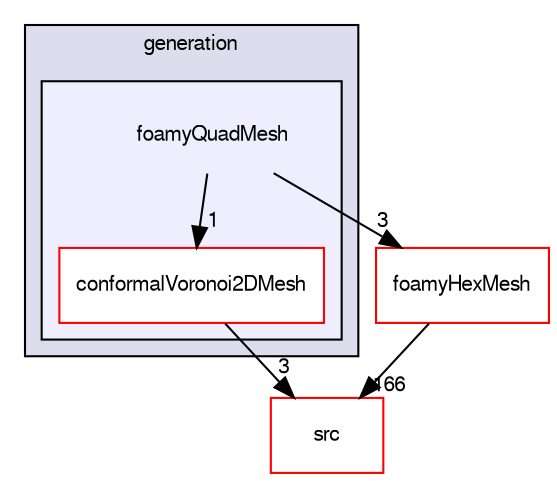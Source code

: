 digraph "applications/utilities/mesh/generation/foamyQuadMesh" {
  bgcolor=transparent;
  compound=true
  node [ fontsize="10", fontname="FreeSans"];
  edge [ labelfontsize="10", labelfontname="FreeSans"];
  subgraph clusterdir_5e38c77784c29cb5c03b448ec3140896 {
    graph [ bgcolor="#ddddee", pencolor="black", label="generation" fontname="FreeSans", fontsize="10", URL="dir_5e38c77784c29cb5c03b448ec3140896.html"]
  subgraph clusterdir_39aa67f7ec899e6cdf9176ded9515da4 {
    graph [ bgcolor="#eeeeff", pencolor="black", label="" URL="dir_39aa67f7ec899e6cdf9176ded9515da4.html"];
    dir_39aa67f7ec899e6cdf9176ded9515da4 [shape=plaintext label="foamyQuadMesh"];
    dir_695400756393630a7316923ad4ea9f13 [shape=box label="conformalVoronoi2DMesh" color="red" fillcolor="white" style="filled" URL="dir_695400756393630a7316923ad4ea9f13.html"];
  }
  }
  dir_68267d1309a1af8e8297ef4c3efbcdba [shape=box label="src" color="red" URL="dir_68267d1309a1af8e8297ef4c3efbcdba.html"];
  dir_d1549911749a6d7bed80ad83f4306cbb [shape=box label="foamyHexMesh" color="red" URL="dir_d1549911749a6d7bed80ad83f4306cbb.html"];
  dir_d1549911749a6d7bed80ad83f4306cbb->dir_68267d1309a1af8e8297ef4c3efbcdba [headlabel="166", labeldistance=1.5 headhref="dir_000347_000577.html"];
  dir_39aa67f7ec899e6cdf9176ded9515da4->dir_d1549911749a6d7bed80ad83f4306cbb [headlabel="3", labeldistance=1.5 headhref="dir_000380_000347.html"];
  dir_39aa67f7ec899e6cdf9176ded9515da4->dir_695400756393630a7316923ad4ea9f13 [headlabel="1", labeldistance=1.5 headhref="dir_000380_000406.html"];
  dir_695400756393630a7316923ad4ea9f13->dir_68267d1309a1af8e8297ef4c3efbcdba [headlabel="3", labeldistance=1.5 headhref="dir_000406_000577.html"];
}

